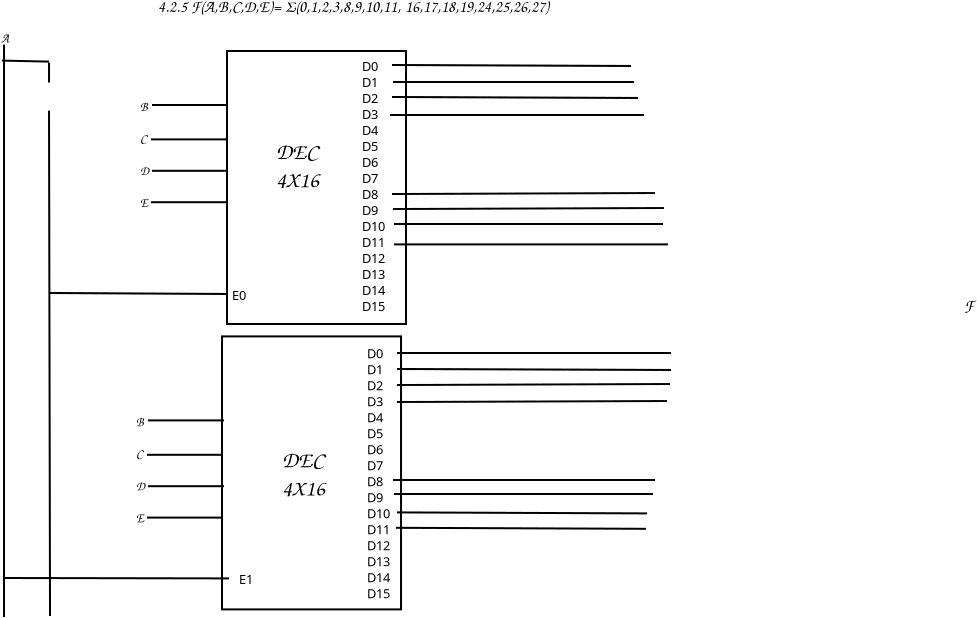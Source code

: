 <?xml version="1.0" encoding="UTF-8"?>
<dia:diagram xmlns:dia="http://www.lysator.liu.se/~alla/dia/">
  <dia:layer name="Παρασκήνιο" visible="true" connectable="true" active="true">
    <dia:object type="Standard - Text" version="1" id="O0">
      <dia:attribute name="obj_pos">
        <dia:point val="13.35,-1.4"/>
      </dia:attribute>
      <dia:attribute name="obj_bb">
        <dia:rectangle val="13.35,-2.292;37.453,-1.164"/>
      </dia:attribute>
      <dia:attribute name="text">
        <dia:composite type="text">
          <dia:attribute name="string">
            <dia:string>#4.2.5 F(A,B,C,D,E)= Σ(0,1,2,3,8,9,10,11, 16,17,18,19,24,25,26,27)#</dia:string>
          </dia:attribute>
          <dia:attribute name="font">
            <dia:font family="Comic Sans MS" style="0" name="Courier"/>
          </dia:attribute>
          <dia:attribute name="height">
            <dia:real val="1.012"/>
          </dia:attribute>
          <dia:attribute name="pos">
            <dia:point val="13.35,-1.4"/>
          </dia:attribute>
          <dia:attribute name="color">
            <dia:color val="#000000ff"/>
          </dia:attribute>
          <dia:attribute name="alignment">
            <dia:enum val="0"/>
          </dia:attribute>
        </dia:composite>
      </dia:attribute>
      <dia:attribute name="valign">
        <dia:enum val="3"/>
      </dia:attribute>
    </dia:object>
    <dia:object type="Standard - Text" version="1" id="O1">
      <dia:attribute name="obj_pos">
        <dia:point val="18.45,-0.55"/>
      </dia:attribute>
      <dia:attribute name="obj_bb">
        <dia:rectangle val="18.45,-1.144;18.45,-0.399"/>
      </dia:attribute>
      <dia:attribute name="text">
        <dia:composite type="text">
          <dia:attribute name="string">
            <dia:string>##</dia:string>
          </dia:attribute>
          <dia:attribute name="font">
            <dia:font family="sans" style="0" name="Helvetica"/>
          </dia:attribute>
          <dia:attribute name="height">
            <dia:real val="0.8"/>
          </dia:attribute>
          <dia:attribute name="pos">
            <dia:point val="18.45,-0.55"/>
          </dia:attribute>
          <dia:attribute name="color">
            <dia:color val="#000000ff"/>
          </dia:attribute>
          <dia:attribute name="alignment">
            <dia:enum val="0"/>
          </dia:attribute>
        </dia:composite>
      </dia:attribute>
      <dia:attribute name="valign">
        <dia:enum val="3"/>
      </dia:attribute>
    </dia:object>
    <dia:object type="Standard - Text" version="1" id="O2">
      <dia:attribute name="obj_pos">
        <dia:point val="5.5,0.13"/>
      </dia:attribute>
      <dia:attribute name="obj_bb">
        <dia:rectangle val="5.5,-0.576;5.968,0.316"/>
      </dia:attribute>
      <dia:attribute name="text">
        <dia:composite type="text">
          <dia:attribute name="string">
            <dia:string>#A#</dia:string>
          </dia:attribute>
          <dia:attribute name="font">
            <dia:font family="Comic Sans MS" style="0" name="Courier"/>
          </dia:attribute>
          <dia:attribute name="height">
            <dia:real val="0.8"/>
          </dia:attribute>
          <dia:attribute name="pos">
            <dia:point val="5.5,0.13"/>
          </dia:attribute>
          <dia:attribute name="color">
            <dia:color val="#000000ff"/>
          </dia:attribute>
          <dia:attribute name="alignment">
            <dia:enum val="0"/>
          </dia:attribute>
        </dia:composite>
      </dia:attribute>
      <dia:attribute name="valign">
        <dia:enum val="3"/>
      </dia:attribute>
    </dia:object>
    <dia:object type="Standard - Line" version="0" id="O3">
      <dia:attribute name="obj_pos">
        <dia:point val="5.65,0.23"/>
      </dia:attribute>
      <dia:attribute name="obj_bb">
        <dia:rectangle val="5.6,0.18;5.7,28.9"/>
      </dia:attribute>
      <dia:attribute name="conn_endpoints">
        <dia:point val="5.65,0.23"/>
        <dia:point val="5.65,28.85"/>
      </dia:attribute>
      <dia:attribute name="numcp">
        <dia:int val="1"/>
      </dia:attribute>
    </dia:object>
    <dia:object type="Standard - Line" version="0" id="O4">
      <dia:attribute name="obj_pos">
        <dia:point val="5.55,1.03"/>
      </dia:attribute>
      <dia:attribute name="obj_bb">
        <dia:rectangle val="5.499,0.979;7.951,1.131"/>
      </dia:attribute>
      <dia:attribute name="conn_endpoints">
        <dia:point val="5.55,1.03"/>
        <dia:point val="7.9,1.08"/>
      </dia:attribute>
      <dia:attribute name="numcp">
        <dia:int val="1"/>
      </dia:attribute>
    </dia:object>
    <dia:object type="Digital - inv_v" version="1" id="O5">
      <dia:attribute name="obj_pos">
        <dia:point val="7.3,2.13"/>
      </dia:attribute>
      <dia:attribute name="obj_bb">
        <dia:rectangle val="7.126,2.03;8.674,3.63"/>
      </dia:attribute>
      <dia:attribute name="meta">
        <dia:composite type="dict"/>
      </dia:attribute>
      <dia:attribute name="elem_corner">
        <dia:point val="7.3,2.13"/>
      </dia:attribute>
      <dia:attribute name="elem_width">
        <dia:real val="1.2"/>
      </dia:attribute>
      <dia:attribute name="elem_height">
        <dia:real val="1.4"/>
      </dia:attribute>
      <dia:attribute name="line_width">
        <dia:real val="0.1"/>
      </dia:attribute>
      <dia:attribute name="line_colour">
        <dia:color val="#000000ff"/>
      </dia:attribute>
      <dia:attribute name="fill_colour">
        <dia:color val="#ffffffff"/>
      </dia:attribute>
      <dia:attribute name="show_background">
        <dia:boolean val="true"/>
      </dia:attribute>
      <dia:attribute name="line_style">
        <dia:enum val="0"/>
        <dia:real val="1"/>
      </dia:attribute>
      <dia:attribute name="flip_horizontal">
        <dia:boolean val="false"/>
      </dia:attribute>
      <dia:attribute name="flip_vertical">
        <dia:boolean val="false"/>
      </dia:attribute>
      <dia:attribute name="subscale">
        <dia:real val="1"/>
      </dia:attribute>
    </dia:object>
    <dia:object type="Standard - Line" version="0" id="O6">
      <dia:attribute name="obj_pos">
        <dia:point val="7.9,1.13"/>
      </dia:attribute>
      <dia:attribute name="obj_bb">
        <dia:rectangle val="7.85,1.08;7.95,2.18"/>
      </dia:attribute>
      <dia:attribute name="conn_endpoints">
        <dia:point val="7.9,1.13"/>
        <dia:point val="7.9,2.13"/>
      </dia:attribute>
      <dia:attribute name="numcp">
        <dia:int val="1"/>
      </dia:attribute>
      <dia:connections>
        <dia:connection handle="1" to="O5" connection="0"/>
      </dia:connections>
    </dia:object>
    <dia:object type="Standard - Line" version="0" id="O7">
      <dia:attribute name="obj_pos">
        <dia:point val="7.9,3.53"/>
      </dia:attribute>
      <dia:attribute name="obj_bb">
        <dia:rectangle val="7.85,3.48;8.0,28.85"/>
      </dia:attribute>
      <dia:attribute name="conn_endpoints">
        <dia:point val="7.9,3.53"/>
        <dia:point val="7.95,28.8"/>
      </dia:attribute>
      <dia:attribute name="numcp">
        <dia:int val="1"/>
      </dia:attribute>
      <dia:connections>
        <dia:connection handle="0" to="O5" connection="1"/>
      </dia:connections>
    </dia:object>
    <dia:object type="Standard - Text" version="1" id="O8">
      <dia:attribute name="obj_pos">
        <dia:point val="12.45,3.55"/>
      </dia:attribute>
      <dia:attribute name="obj_bb">
        <dia:rectangle val="12.45,2.845;12.912,8.537"/>
      </dia:attribute>
      <dia:attribute name="text">
        <dia:composite type="text">
          <dia:attribute name="string">
            <dia:string>#B

C

D

E#</dia:string>
          </dia:attribute>
          <dia:attribute name="font">
            <dia:font family="Comic Sans MS" style="0" name="Courier"/>
          </dia:attribute>
          <dia:attribute name="height">
            <dia:real val="0.8"/>
          </dia:attribute>
          <dia:attribute name="pos">
            <dia:point val="12.45,3.55"/>
          </dia:attribute>
          <dia:attribute name="color">
            <dia:color val="#000000ff"/>
          </dia:attribute>
          <dia:attribute name="alignment">
            <dia:enum val="0"/>
          </dia:attribute>
        </dia:composite>
      </dia:attribute>
      <dia:attribute name="valign">
        <dia:enum val="3"/>
      </dia:attribute>
    </dia:object>
    <dia:object type="Standard - Text" version="1" id="O9">
      <dia:attribute name="obj_pos">
        <dia:point val="19.25,5.95"/>
      </dia:attribute>
      <dia:attribute name="obj_bb">
        <dia:rectangle val="19.25,4.706;21.955,7.69"/>
      </dia:attribute>
      <dia:attribute name="text">
        <dia:composite type="text">
          <dia:attribute name="string">
            <dia:string>#DEC
4X16#</dia:string>
          </dia:attribute>
          <dia:attribute name="font">
            <dia:font family="Comic Sans MS" style="0" name="Courier"/>
          </dia:attribute>
          <dia:attribute name="height">
            <dia:real val="1.411"/>
          </dia:attribute>
          <dia:attribute name="pos">
            <dia:point val="19.25,5.95"/>
          </dia:attribute>
          <dia:attribute name="color">
            <dia:color val="#000000ff"/>
          </dia:attribute>
          <dia:attribute name="alignment">
            <dia:enum val="0"/>
          </dia:attribute>
        </dia:composite>
      </dia:attribute>
      <dia:attribute name="valign">
        <dia:enum val="3"/>
      </dia:attribute>
    </dia:object>
    <dia:object type="Standard - Text" version="1" id="O10">
      <dia:attribute name="obj_pos">
        <dia:point val="23.55,1.55"/>
      </dia:attribute>
      <dia:attribute name="obj_bb">
        <dia:rectangle val="23.55,0.956;24.858,13.701"/>
      </dia:attribute>
      <dia:attribute name="text">
        <dia:composite type="text">
          <dia:attribute name="string">
            <dia:string>#D0
D1
D2
D3
D4
D5
D6
D7
D8
D9
D10
D11
D12
D13
D14
D15#</dia:string>
          </dia:attribute>
          <dia:attribute name="font">
            <dia:font family="sans" style="0" name="Helvetica"/>
          </dia:attribute>
          <dia:attribute name="height">
            <dia:real val="0.8"/>
          </dia:attribute>
          <dia:attribute name="pos">
            <dia:point val="23.55,1.55"/>
          </dia:attribute>
          <dia:attribute name="color">
            <dia:color val="#000000ff"/>
          </dia:attribute>
          <dia:attribute name="alignment">
            <dia:enum val="0"/>
          </dia:attribute>
        </dia:composite>
      </dia:attribute>
      <dia:attribute name="valign">
        <dia:enum val="3"/>
      </dia:attribute>
    </dia:object>
    <dia:object type="Standard - Text" version="1" id="O11">
      <dia:attribute name="obj_pos">
        <dia:point val="23.8,15.914"/>
      </dia:attribute>
      <dia:attribute name="obj_bb">
        <dia:rectangle val="23.8,15.32;25.108,28.065"/>
      </dia:attribute>
      <dia:attribute name="text">
        <dia:composite type="text">
          <dia:attribute name="string">
            <dia:string>#D0
D1
D2
D3
D4
D5
D6
D7
D8
D9
D10
D11
D12
D13
D14
D15#</dia:string>
          </dia:attribute>
          <dia:attribute name="font">
            <dia:font family="sans" style="0" name="Helvetica"/>
          </dia:attribute>
          <dia:attribute name="height">
            <dia:real val="0.8"/>
          </dia:attribute>
          <dia:attribute name="pos">
            <dia:point val="23.8,15.914"/>
          </dia:attribute>
          <dia:attribute name="color">
            <dia:color val="#000000ff"/>
          </dia:attribute>
          <dia:attribute name="alignment">
            <dia:enum val="0"/>
          </dia:attribute>
        </dia:composite>
      </dia:attribute>
      <dia:attribute name="valign">
        <dia:enum val="3"/>
      </dia:attribute>
    </dia:object>
    <dia:object type="Standard - Text" version="1" id="O12">
      <dia:attribute name="obj_pos">
        <dia:point val="12.25,19.314"/>
      </dia:attribute>
      <dia:attribute name="obj_bb">
        <dia:rectangle val="12.25,18.609;12.713,24.301"/>
      </dia:attribute>
      <dia:attribute name="text">
        <dia:composite type="text">
          <dia:attribute name="string">
            <dia:string>#B

C

D

E#</dia:string>
          </dia:attribute>
          <dia:attribute name="font">
            <dia:font family="Comic Sans MS" style="0" name="Courier"/>
          </dia:attribute>
          <dia:attribute name="height">
            <dia:real val="0.8"/>
          </dia:attribute>
          <dia:attribute name="pos">
            <dia:point val="12.25,19.314"/>
          </dia:attribute>
          <dia:attribute name="color">
            <dia:color val="#000000ff"/>
          </dia:attribute>
          <dia:attribute name="alignment">
            <dia:enum val="0"/>
          </dia:attribute>
        </dia:composite>
      </dia:attribute>
      <dia:attribute name="valign">
        <dia:enum val="3"/>
      </dia:attribute>
    </dia:object>
    <dia:object type="Standard - Text" version="1" id="O13">
      <dia:attribute name="obj_pos">
        <dia:point val="19.55,21.364"/>
      </dia:attribute>
      <dia:attribute name="obj_bb">
        <dia:rectangle val="19.55,20.12;22.255,23.104"/>
      </dia:attribute>
      <dia:attribute name="text">
        <dia:composite type="text">
          <dia:attribute name="string">
            <dia:string>#DEC
4X16#</dia:string>
          </dia:attribute>
          <dia:attribute name="font">
            <dia:font family="Comic Sans MS" style="0" name="Courier"/>
          </dia:attribute>
          <dia:attribute name="height">
            <dia:real val="1.411"/>
          </dia:attribute>
          <dia:attribute name="pos">
            <dia:point val="19.55,21.364"/>
          </dia:attribute>
          <dia:attribute name="color">
            <dia:color val="#000000ff"/>
          </dia:attribute>
          <dia:attribute name="alignment">
            <dia:enum val="0"/>
          </dia:attribute>
        </dia:composite>
      </dia:attribute>
      <dia:attribute name="valign">
        <dia:enum val="3"/>
      </dia:attribute>
    </dia:object>
    <dia:object type="Standard - Box" version="0" id="O14">
      <dia:attribute name="obj_pos">
        <dia:point val="16.8,0.55"/>
      </dia:attribute>
      <dia:attribute name="obj_bb">
        <dia:rectangle val="16.75,0.5;25.8,14.25"/>
      </dia:attribute>
      <dia:attribute name="elem_corner">
        <dia:point val="16.8,0.55"/>
      </dia:attribute>
      <dia:attribute name="elem_width">
        <dia:real val="8.95"/>
      </dia:attribute>
      <dia:attribute name="elem_height">
        <dia:real val="13.65"/>
      </dia:attribute>
      <dia:attribute name="show_background">
        <dia:boolean val="false"/>
      </dia:attribute>
    </dia:object>
    <dia:object type="Standard - Text" version="1" id="O15">
      <dia:attribute name="obj_pos">
        <dia:point val="17.05,13"/>
      </dia:attribute>
      <dia:attribute name="obj_bb">
        <dia:rectangle val="17.05,12.406;17.863,13.151"/>
      </dia:attribute>
      <dia:attribute name="text">
        <dia:composite type="text">
          <dia:attribute name="string">
            <dia:string>#E0#</dia:string>
          </dia:attribute>
          <dia:attribute name="font">
            <dia:font family="sans" style="0" name="Helvetica"/>
          </dia:attribute>
          <dia:attribute name="height">
            <dia:real val="0.8"/>
          </dia:attribute>
          <dia:attribute name="pos">
            <dia:point val="17.05,13"/>
          </dia:attribute>
          <dia:attribute name="color">
            <dia:color val="#000000ff"/>
          </dia:attribute>
          <dia:attribute name="alignment">
            <dia:enum val="0"/>
          </dia:attribute>
        </dia:composite>
      </dia:attribute>
      <dia:attribute name="valign">
        <dia:enum val="3"/>
      </dia:attribute>
    </dia:object>
    <dia:object type="Standard - Text" version="1" id="O16">
      <dia:attribute name="obj_pos">
        <dia:point val="17.4,27.2"/>
      </dia:attribute>
      <dia:attribute name="obj_bb">
        <dia:rectangle val="17.4,26.606;18.212,27.351"/>
      </dia:attribute>
      <dia:attribute name="text">
        <dia:composite type="text">
          <dia:attribute name="string">
            <dia:string>#E1#</dia:string>
          </dia:attribute>
          <dia:attribute name="font">
            <dia:font family="sans" style="0" name="Helvetica"/>
          </dia:attribute>
          <dia:attribute name="height">
            <dia:real val="0.8"/>
          </dia:attribute>
          <dia:attribute name="pos">
            <dia:point val="17.4,27.2"/>
          </dia:attribute>
          <dia:attribute name="color">
            <dia:color val="#000000ff"/>
          </dia:attribute>
          <dia:attribute name="alignment">
            <dia:enum val="0"/>
          </dia:attribute>
        </dia:composite>
      </dia:attribute>
      <dia:attribute name="valign">
        <dia:enum val="3"/>
      </dia:attribute>
    </dia:object>
    <dia:object type="Standard - Box" version="0" id="O17">
      <dia:attribute name="obj_pos">
        <dia:point val="16.55,14.82"/>
      </dia:attribute>
      <dia:attribute name="obj_bb">
        <dia:rectangle val="16.5,14.77;25.55,28.52"/>
      </dia:attribute>
      <dia:attribute name="elem_corner">
        <dia:point val="16.55,14.82"/>
      </dia:attribute>
      <dia:attribute name="elem_width">
        <dia:real val="8.95"/>
      </dia:attribute>
      <dia:attribute name="elem_height">
        <dia:real val="13.65"/>
      </dia:attribute>
      <dia:attribute name="show_background">
        <dia:boolean val="false"/>
      </dia:attribute>
    </dia:object>
    <dia:object type="Standard - Line" version="0" id="O18">
      <dia:attribute name="obj_pos">
        <dia:point val="13.05,3.25"/>
      </dia:attribute>
      <dia:attribute name="obj_bb">
        <dia:rectangle val="13,3.2;16.9,3.3"/>
      </dia:attribute>
      <dia:attribute name="conn_endpoints">
        <dia:point val="13.05,3.25"/>
        <dia:point val="16.85,3.25"/>
      </dia:attribute>
      <dia:attribute name="numcp">
        <dia:int val="1"/>
      </dia:attribute>
    </dia:object>
    <dia:object type="Standard - Line" version="0" id="O19">
      <dia:attribute name="obj_pos">
        <dia:point val="13,4.97"/>
      </dia:attribute>
      <dia:attribute name="obj_bb">
        <dia:rectangle val="12.95,4.92;16.85,5.02"/>
      </dia:attribute>
      <dia:attribute name="conn_endpoints">
        <dia:point val="13,4.97"/>
        <dia:point val="16.8,4.97"/>
      </dia:attribute>
      <dia:attribute name="numcp">
        <dia:int val="1"/>
      </dia:attribute>
    </dia:object>
    <dia:object type="Standard - Line" version="0" id="O20">
      <dia:attribute name="obj_pos">
        <dia:point val="13.05,6.54"/>
      </dia:attribute>
      <dia:attribute name="obj_bb">
        <dia:rectangle val="13,6.49;16.9,6.59"/>
      </dia:attribute>
      <dia:attribute name="conn_endpoints">
        <dia:point val="13.05,6.54"/>
        <dia:point val="16.85,6.54"/>
      </dia:attribute>
      <dia:attribute name="numcp">
        <dia:int val="1"/>
      </dia:attribute>
    </dia:object>
    <dia:object type="Standard - Line" version="0" id="O21">
      <dia:attribute name="obj_pos">
        <dia:point val="13,8.11"/>
      </dia:attribute>
      <dia:attribute name="obj_bb">
        <dia:rectangle val="12.95,8.06;16.85,8.16"/>
      </dia:attribute>
      <dia:attribute name="conn_endpoints">
        <dia:point val="13,8.11"/>
        <dia:point val="16.8,8.11"/>
      </dia:attribute>
      <dia:attribute name="numcp">
        <dia:int val="1"/>
      </dia:attribute>
    </dia:object>
    <dia:object type="Standard - Line" version="0" id="O22">
      <dia:attribute name="obj_pos">
        <dia:point val="12.85,19.02"/>
      </dia:attribute>
      <dia:attribute name="obj_bb">
        <dia:rectangle val="12.8,18.97;16.7,19.07"/>
      </dia:attribute>
      <dia:attribute name="conn_endpoints">
        <dia:point val="12.85,19.02"/>
        <dia:point val="16.65,19.02"/>
      </dia:attribute>
      <dia:attribute name="numcp">
        <dia:int val="1"/>
      </dia:attribute>
    </dia:object>
    <dia:object type="Standard - Line" version="0" id="O23">
      <dia:attribute name="obj_pos">
        <dia:point val="12.8,20.74"/>
      </dia:attribute>
      <dia:attribute name="obj_bb">
        <dia:rectangle val="12.75,20.69;16.65,20.79"/>
      </dia:attribute>
      <dia:attribute name="conn_endpoints">
        <dia:point val="12.8,20.74"/>
        <dia:point val="16.6,20.74"/>
      </dia:attribute>
      <dia:attribute name="numcp">
        <dia:int val="1"/>
      </dia:attribute>
    </dia:object>
    <dia:object type="Standard - Line" version="0" id="O24">
      <dia:attribute name="obj_pos">
        <dia:point val="12.85,22.31"/>
      </dia:attribute>
      <dia:attribute name="obj_bb">
        <dia:rectangle val="12.8,22.26;16.7,22.36"/>
      </dia:attribute>
      <dia:attribute name="conn_endpoints">
        <dia:point val="12.85,22.31"/>
        <dia:point val="16.65,22.31"/>
      </dia:attribute>
      <dia:attribute name="numcp">
        <dia:int val="1"/>
      </dia:attribute>
    </dia:object>
    <dia:object type="Standard - Line" version="0" id="O25">
      <dia:attribute name="obj_pos">
        <dia:point val="12.8,23.88"/>
      </dia:attribute>
      <dia:attribute name="obj_bb">
        <dia:rectangle val="12.75,23.83;16.65,23.93"/>
      </dia:attribute>
      <dia:attribute name="conn_endpoints">
        <dia:point val="12.8,23.88"/>
        <dia:point val="16.6,23.88"/>
      </dia:attribute>
      <dia:attribute name="numcp">
        <dia:int val="1"/>
      </dia:attribute>
    </dia:object>
    <dia:object type="Standard - Line" version="0" id="O26">
      <dia:attribute name="obj_pos">
        <dia:point val="7.95,12.65"/>
      </dia:attribute>
      <dia:attribute name="obj_bb">
        <dia:rectangle val="7.9,12.6;16.9,12.75"/>
      </dia:attribute>
      <dia:attribute name="conn_endpoints">
        <dia:point val="7.95,12.65"/>
        <dia:point val="16.85,12.7"/>
      </dia:attribute>
      <dia:attribute name="numcp">
        <dia:int val="1"/>
      </dia:attribute>
    </dia:object>
    <dia:object type="Standard - Line" version="0" id="O27">
      <dia:attribute name="obj_pos">
        <dia:point val="5.6,26.9"/>
      </dia:attribute>
      <dia:attribute name="obj_bb">
        <dia:rectangle val="5.55,26.85;16.95,26.97"/>
      </dia:attribute>
      <dia:attribute name="conn_endpoints">
        <dia:point val="5.6,26.9"/>
        <dia:point val="16.9,26.92"/>
      </dia:attribute>
      <dia:attribute name="numcp">
        <dia:int val="1"/>
      </dia:attribute>
    </dia:object>
    <dia:object type="Digital - or_h" version="1" id="O28">
      <dia:attribute name="obj_pos">
        <dia:point val="36.75,0.9"/>
      </dia:attribute>
      <dia:attribute name="obj_bb">
        <dia:rectangle val="36.656,0.8;55.45,27.6"/>
      </dia:attribute>
      <dia:attribute name="meta">
        <dia:composite type="dict"/>
      </dia:attribute>
      <dia:attribute name="elem_corner">
        <dia:point val="36.75,0.9"/>
      </dia:attribute>
      <dia:attribute name="elem_width">
        <dia:real val="18.7"/>
      </dia:attribute>
      <dia:attribute name="elem_height">
        <dia:real val="26.6"/>
      </dia:attribute>
      <dia:attribute name="line_width">
        <dia:real val="0.1"/>
      </dia:attribute>
      <dia:attribute name="line_colour">
        <dia:color val="#000000ff"/>
      </dia:attribute>
      <dia:attribute name="fill_colour">
        <dia:color val="#ffffffff"/>
      </dia:attribute>
      <dia:attribute name="show_background">
        <dia:boolean val="true"/>
      </dia:attribute>
      <dia:attribute name="line_style">
        <dia:enum val="0"/>
        <dia:real val="1"/>
      </dia:attribute>
      <dia:attribute name="flip_horizontal">
        <dia:boolean val="false"/>
      </dia:attribute>
      <dia:attribute name="flip_vertical">
        <dia:boolean val="false"/>
      </dia:attribute>
      <dia:attribute name="subscale">
        <dia:real val="1"/>
      </dia:attribute>
    </dia:object>
    <dia:object type="Standard - Line" version="0" id="O29">
      <dia:attribute name="obj_pos">
        <dia:point val="25.05,1.25"/>
      </dia:attribute>
      <dia:attribute name="obj_bb">
        <dia:rectangle val="25.0,1.2;37.05,1.35"/>
      </dia:attribute>
      <dia:attribute name="conn_endpoints">
        <dia:point val="25.05,1.25"/>
        <dia:point val="37,1.3"/>
      </dia:attribute>
      <dia:attribute name="numcp">
        <dia:int val="1"/>
      </dia:attribute>
    </dia:object>
    <dia:object type="Standard - Line" version="0" id="O30">
      <dia:attribute name="obj_pos">
        <dia:point val="25.1,2.1"/>
      </dia:attribute>
      <dia:attribute name="obj_bb">
        <dia:rectangle val="25.05,2.05;37.2,2.15"/>
      </dia:attribute>
      <dia:attribute name="conn_endpoints">
        <dia:point val="25.1,2.1"/>
        <dia:point val="37.15,2.1"/>
      </dia:attribute>
      <dia:attribute name="numcp">
        <dia:int val="1"/>
      </dia:attribute>
    </dia:object>
    <dia:object type="Standard - Line" version="0" id="O31">
      <dia:attribute name="obj_pos">
        <dia:point val="25.05,2.85"/>
      </dia:attribute>
      <dia:attribute name="obj_bb">
        <dia:rectangle val="25.0,2.8;37.4,2.95"/>
      </dia:attribute>
      <dia:attribute name="conn_endpoints">
        <dia:point val="25.05,2.85"/>
        <dia:point val="37.35,2.9"/>
      </dia:attribute>
      <dia:attribute name="numcp">
        <dia:int val="1"/>
      </dia:attribute>
    </dia:object>
    <dia:object type="Standard - Line" version="0" id="O32">
      <dia:attribute name="obj_pos">
        <dia:point val="24.95,3.75"/>
      </dia:attribute>
      <dia:attribute name="obj_bb">
        <dia:rectangle val="24.9,3.7;37.7,3.8"/>
      </dia:attribute>
      <dia:attribute name="conn_endpoints">
        <dia:point val="24.95,3.75"/>
        <dia:point val="37.65,3.75"/>
      </dia:attribute>
      <dia:attribute name="numcp">
        <dia:int val="1"/>
      </dia:attribute>
    </dia:object>
    <dia:object type="Standard - Line" version="0" id="O33">
      <dia:attribute name="obj_pos">
        <dia:point val="25.05,7.7"/>
      </dia:attribute>
      <dia:attribute name="obj_bb">
        <dia:rectangle val="25.0,7.6;38.25,7.75"/>
      </dia:attribute>
      <dia:attribute name="conn_endpoints">
        <dia:point val="25.05,7.7"/>
        <dia:point val="38.2,7.65"/>
      </dia:attribute>
      <dia:attribute name="numcp">
        <dia:int val="1"/>
      </dia:attribute>
    </dia:object>
    <dia:object type="Standard - Line" version="0" id="O34">
      <dia:attribute name="obj_pos">
        <dia:point val="25.1,8.45"/>
      </dia:attribute>
      <dia:attribute name="obj_bb">
        <dia:rectangle val="25.05,8.35;38.7,8.5"/>
      </dia:attribute>
      <dia:attribute name="conn_endpoints">
        <dia:point val="25.1,8.45"/>
        <dia:point val="38.65,8.4"/>
      </dia:attribute>
      <dia:attribute name="numcp">
        <dia:int val="1"/>
      </dia:attribute>
    </dia:object>
    <dia:object type="Standard - Line" version="0" id="O35">
      <dia:attribute name="obj_pos">
        <dia:point val="25.15,9.2"/>
      </dia:attribute>
      <dia:attribute name="obj_bb">
        <dia:rectangle val="25.1,9.15;38.65,9.25"/>
      </dia:attribute>
      <dia:attribute name="conn_endpoints">
        <dia:point val="25.15,9.2"/>
        <dia:point val="38.6,9.2"/>
      </dia:attribute>
      <dia:attribute name="numcp">
        <dia:int val="1"/>
      </dia:attribute>
    </dia:object>
    <dia:object type="Standard - Line" version="0" id="O36">
      <dia:attribute name="obj_pos">
        <dia:point val="25.3,15.65"/>
      </dia:attribute>
      <dia:attribute name="obj_bb">
        <dia:rectangle val="25.25,15.6;39.05,15.7"/>
      </dia:attribute>
      <dia:attribute name="conn_endpoints">
        <dia:point val="25.3,15.65"/>
        <dia:point val="39,15.65"/>
      </dia:attribute>
      <dia:attribute name="numcp">
        <dia:int val="1"/>
      </dia:attribute>
    </dia:object>
    <dia:object type="Standard - Line" version="0" id="O37">
      <dia:attribute name="obj_pos">
        <dia:point val="25.3,16.45"/>
      </dia:attribute>
      <dia:attribute name="obj_bb">
        <dia:rectangle val="25.25,16.4;39.05,16.55"/>
      </dia:attribute>
      <dia:attribute name="conn_endpoints">
        <dia:point val="25.3,16.45"/>
        <dia:point val="39,16.5"/>
      </dia:attribute>
      <dia:attribute name="numcp">
        <dia:int val="1"/>
      </dia:attribute>
    </dia:object>
    <dia:object type="Standard - Line" version="0" id="O38">
      <dia:attribute name="obj_pos">
        <dia:point val="25.3,17.25"/>
      </dia:attribute>
      <dia:attribute name="obj_bb">
        <dia:rectangle val="25.25,17.15;39.0,17.3"/>
      </dia:attribute>
      <dia:attribute name="conn_endpoints">
        <dia:point val="25.3,17.25"/>
        <dia:point val="38.95,17.2"/>
      </dia:attribute>
      <dia:attribute name="numcp">
        <dia:int val="1"/>
      </dia:attribute>
    </dia:object>
    <dia:object type="Standard - Line" version="0" id="O39">
      <dia:attribute name="obj_pos">
        <dia:point val="25.3,18.1"/>
      </dia:attribute>
      <dia:attribute name="obj_bb">
        <dia:rectangle val="25.25,18.0;38.85,18.15"/>
      </dia:attribute>
      <dia:attribute name="conn_endpoints">
        <dia:point val="25.3,18.1"/>
        <dia:point val="38.8,18.05"/>
      </dia:attribute>
      <dia:attribute name="numcp">
        <dia:int val="1"/>
      </dia:attribute>
    </dia:object>
    <dia:object type="Standard - Line" version="0" id="O40">
      <dia:attribute name="obj_pos">
        <dia:point val="25.1,22"/>
      </dia:attribute>
      <dia:attribute name="obj_bb">
        <dia:rectangle val="25.05,21.95;38.25,22.05"/>
      </dia:attribute>
      <dia:attribute name="conn_endpoints">
        <dia:point val="25.1,22"/>
        <dia:point val="38.2,22"/>
      </dia:attribute>
      <dia:attribute name="numcp">
        <dia:int val="1"/>
      </dia:attribute>
    </dia:object>
    <dia:object type="Standard - Line" version="0" id="O41">
      <dia:attribute name="obj_pos">
        <dia:point val="25.15,22.7"/>
      </dia:attribute>
      <dia:attribute name="obj_bb">
        <dia:rectangle val="25.1,22.65;38.15,22.75"/>
      </dia:attribute>
      <dia:attribute name="conn_endpoints">
        <dia:point val="25.15,22.7"/>
        <dia:point val="38.1,22.7"/>
      </dia:attribute>
      <dia:attribute name="numcp">
        <dia:int val="1"/>
      </dia:attribute>
    </dia:object>
    <dia:object type="Standard - Text" version="1" id="O42">
      <dia:attribute name="obj_pos">
        <dia:point val="53.65,13.55"/>
      </dia:attribute>
      <dia:attribute name="obj_bb">
        <dia:rectangle val="53.65,12.617;54.165,13.797"/>
      </dia:attribute>
      <dia:attribute name="text">
        <dia:composite type="text">
          <dia:attribute name="string">
            <dia:string>#F#</dia:string>
          </dia:attribute>
          <dia:attribute name="font">
            <dia:font family="Comic Sans MS" style="0" name="Courier"/>
          </dia:attribute>
          <dia:attribute name="height">
            <dia:real val="1.058"/>
          </dia:attribute>
          <dia:attribute name="pos">
            <dia:point val="53.65,13.55"/>
          </dia:attribute>
          <dia:attribute name="color">
            <dia:color val="#000000ff"/>
          </dia:attribute>
          <dia:attribute name="alignment">
            <dia:enum val="0"/>
          </dia:attribute>
        </dia:composite>
      </dia:attribute>
      <dia:attribute name="valign">
        <dia:enum val="3"/>
      </dia:attribute>
    </dia:object>
    <dia:object type="Standard - Line" version="0" id="O43">
      <dia:attribute name="obj_pos">
        <dia:point val="25.15,10.22"/>
      </dia:attribute>
      <dia:attribute name="obj_bb">
        <dia:rectangle val="25.1,10.17;38.9,10.27"/>
      </dia:attribute>
      <dia:attribute name="conn_endpoints">
        <dia:point val="25.15,10.22"/>
        <dia:point val="38.85,10.22"/>
      </dia:attribute>
      <dia:attribute name="numcp">
        <dia:int val="1"/>
      </dia:attribute>
    </dia:object>
    <dia:object type="Standard - Line" version="0" id="O44">
      <dia:attribute name="obj_pos">
        <dia:point val="25.3,23.62"/>
      </dia:attribute>
      <dia:attribute name="obj_bb">
        <dia:rectangle val="25.25,23.57;37.85,23.72"/>
      </dia:attribute>
      <dia:attribute name="conn_endpoints">
        <dia:point val="25.3,23.62"/>
        <dia:point val="37.8,23.67"/>
      </dia:attribute>
      <dia:attribute name="numcp">
        <dia:int val="1"/>
      </dia:attribute>
    </dia:object>
    <dia:object type="Standard - Line" version="0" id="O45">
      <dia:attribute name="obj_pos">
        <dia:point val="25.25,24.39"/>
      </dia:attribute>
      <dia:attribute name="obj_bb">
        <dia:rectangle val="25.2,24.34;37.8,24.49"/>
      </dia:attribute>
      <dia:attribute name="conn_endpoints">
        <dia:point val="25.25,24.39"/>
        <dia:point val="37.75,24.44"/>
      </dia:attribute>
      <dia:attribute name="numcp">
        <dia:int val="1"/>
      </dia:attribute>
    </dia:object>
  </dia:layer>
</dia:diagram>

